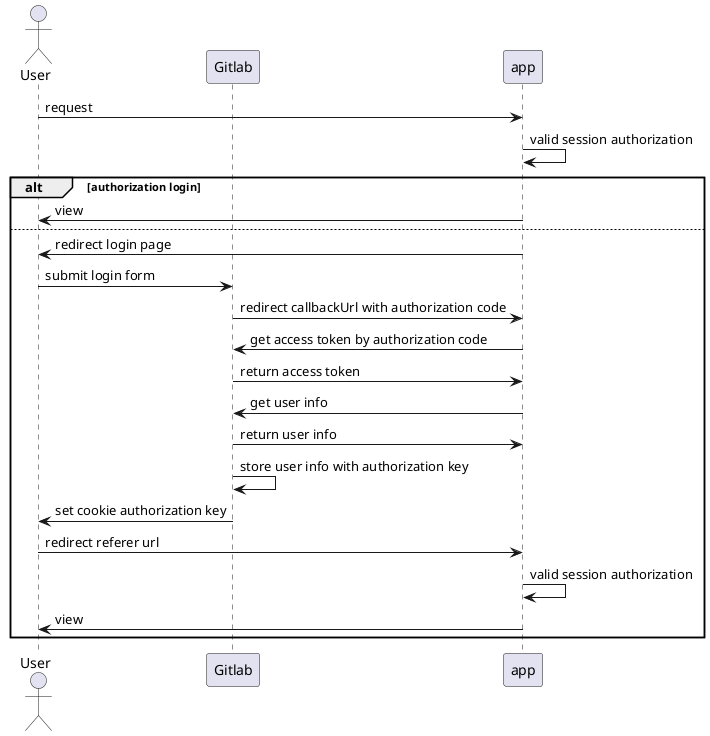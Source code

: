 @startuml
actor User as u
participant Gitlab as g
u -> app: request
app -> app: valid session authorization
alt authorization login
    app -> u: view
else
    app -> u: redirect login page
    u -> g: submit login form
    g -> app: redirect callbackUrl with authorization code
    app -> g: get access token by authorization code
    g -> app: return access token
    app -> g: get user info
    g -> app: return user info
    g -> g: store user info with authorization key
    g -> u: set cookie authorization key
    u -> app: redirect referer url
    app -> app: valid session authorization
    app -> u: view
end
@enduml